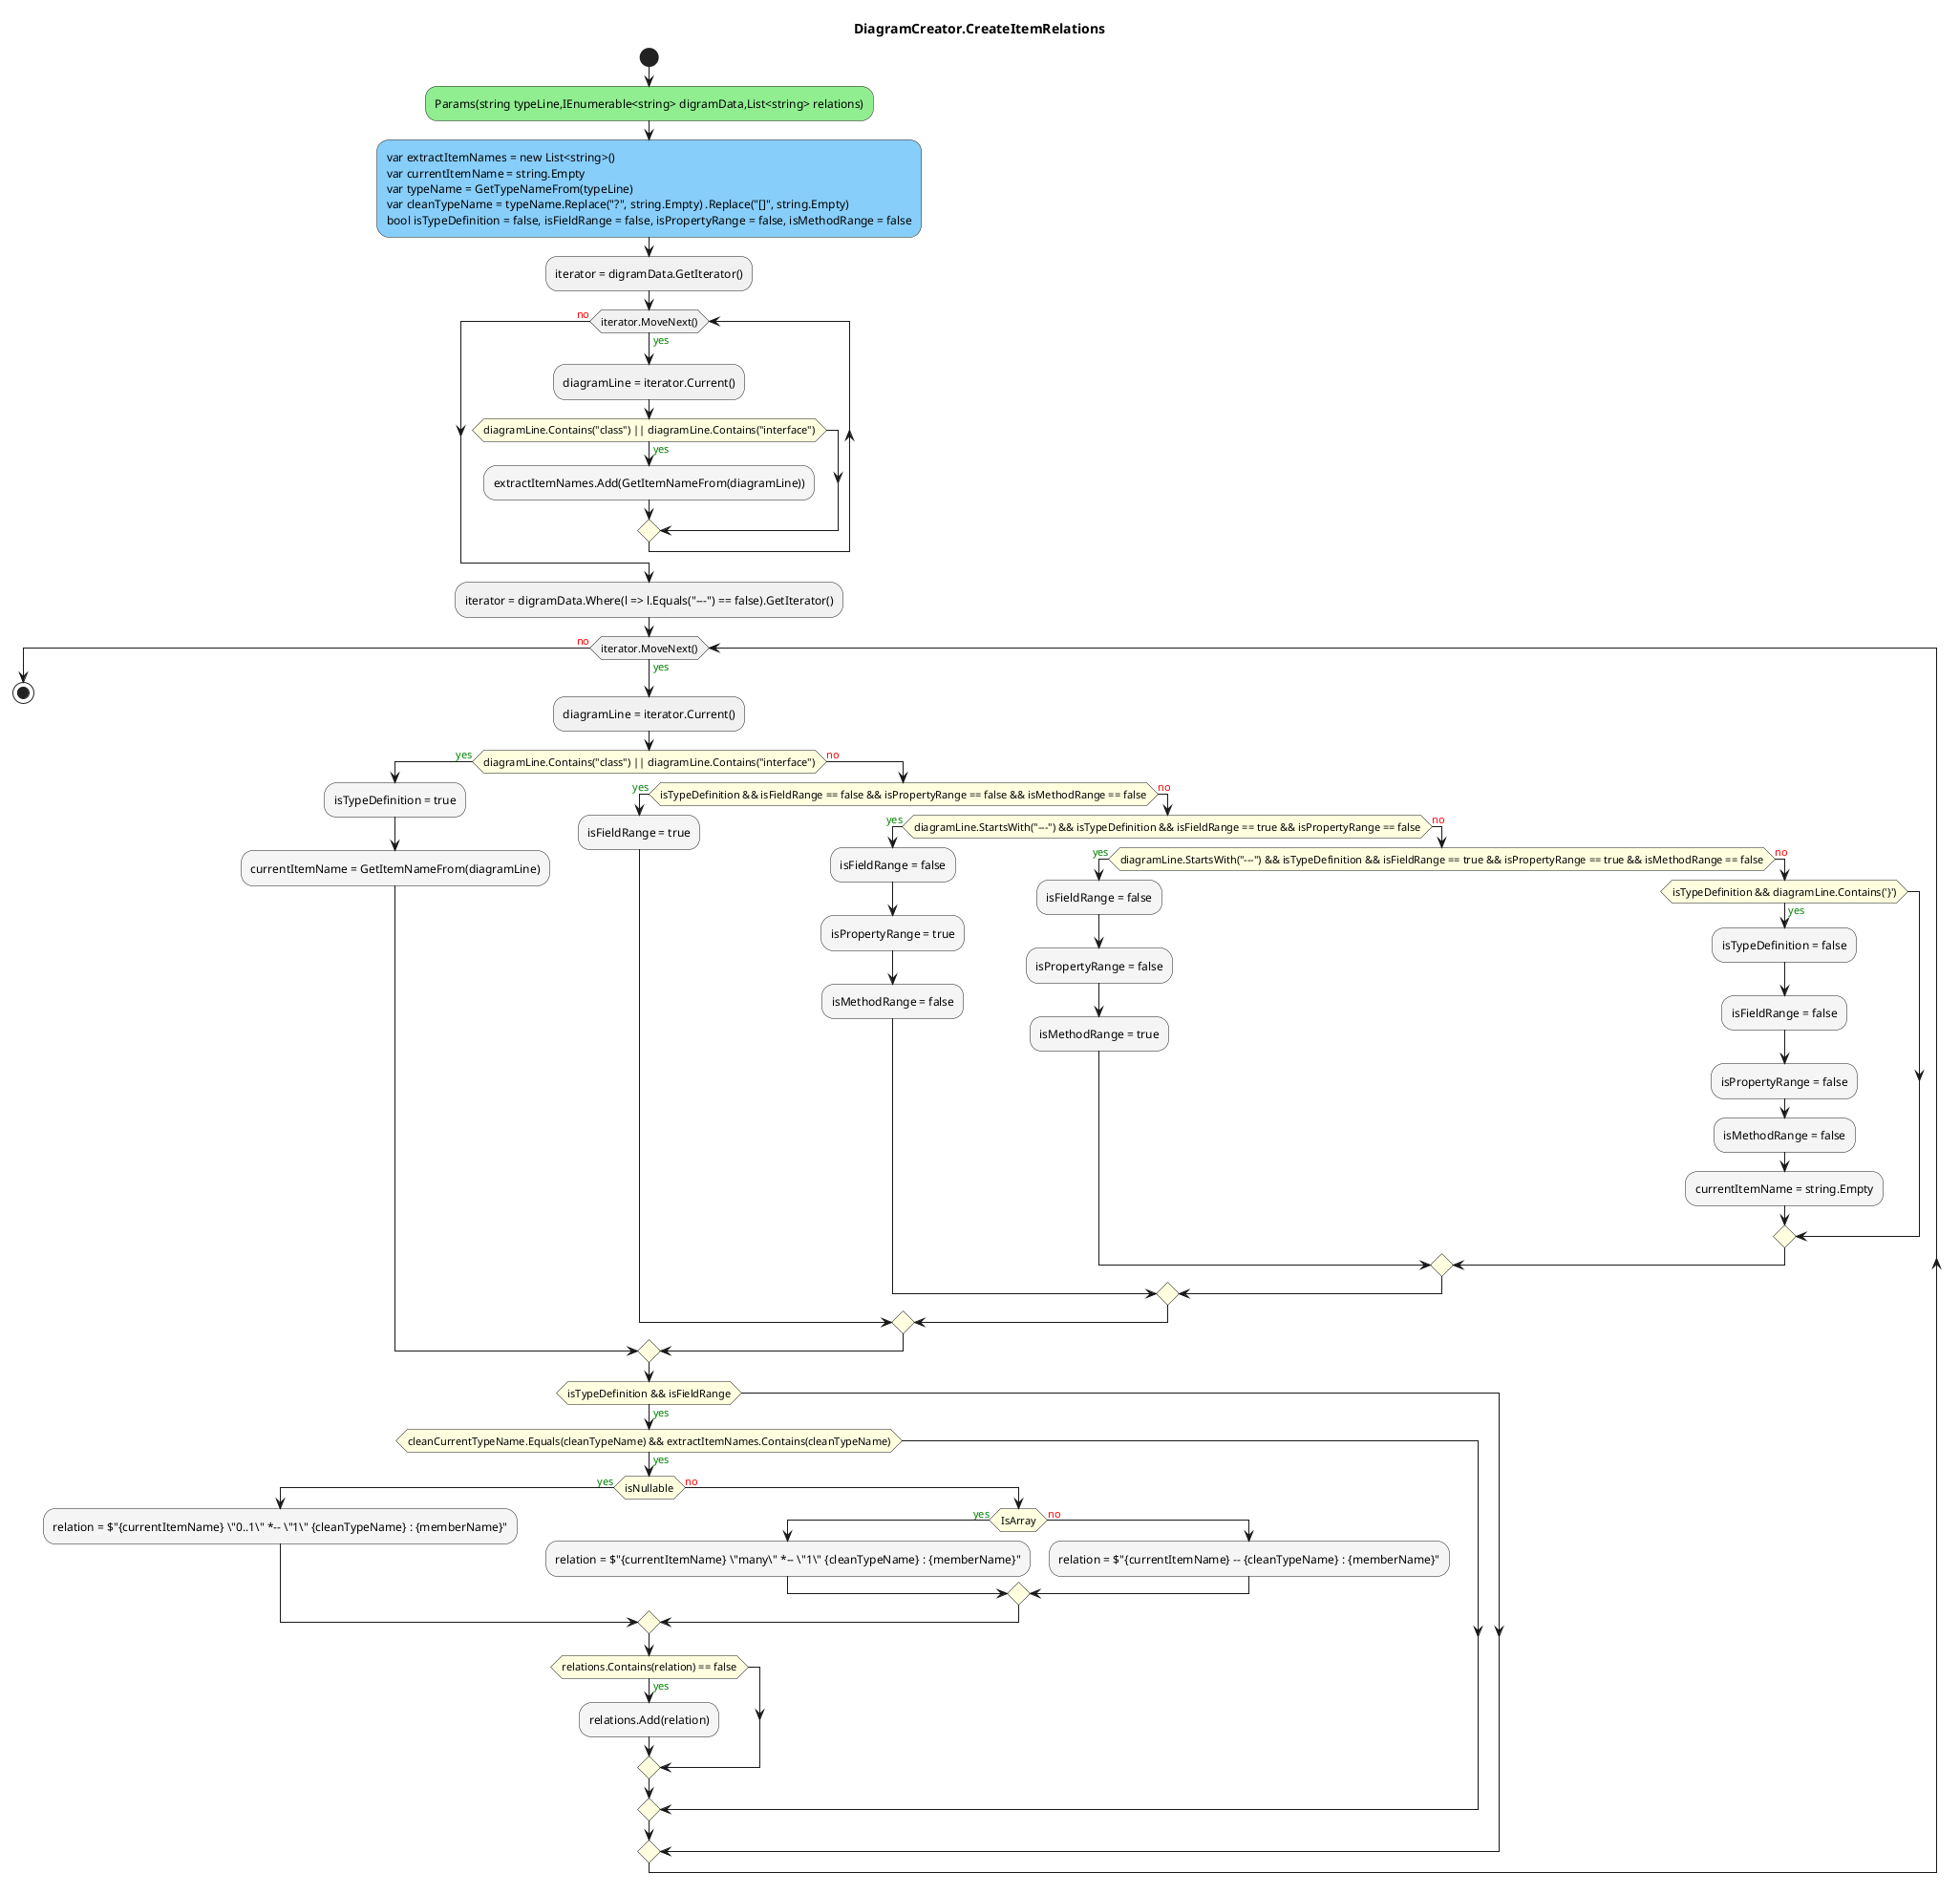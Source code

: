 @startuml DiagramCreator.CreateItemRelations
title DiagramCreator.CreateItemRelations
start
#LightGreen:Params(string typeLine,IEnumerable<string> digramData,List<string> relations);
#LightSkyBlue:var extractItemNames = new List<string>()\nvar currentItemName = string.Empty\nvar typeName = GetTypeNameFrom(typeLine)\nvar cleanTypeName = typeName.Replace("?", string.Empty) .Replace("[]", string.Empty)\nbool isTypeDefinition = false, isFieldRange = false, isPropertyRange = false, isMethodRange = false;
:iterator = digramData.GetIterator();
while (iterator.MoveNext()) is (<color:green>yes)
  :diagramLine = iterator.Current();
    #LightYellow:if (diagramLine.Contains("class") || diagramLine.Contains("interface")) then (<color:green>yes)
      #WhiteSmoke:extractItemNames.Add(GetItemNameFrom(diagramLine));
    endif
endwhile (<color:red>no)
:iterator = digramData.Where(l => l.Equals("---") == false).GetIterator();
while (iterator.MoveNext()) is (<color:green>yes)
  :diagramLine = iterator.Current();
    #LightYellow:if (diagramLine.Contains("class") || diagramLine.Contains("interface")) then (<color:green>yes)
      #WhiteSmoke:isTypeDefinition = true;
      #WhiteSmoke:currentItemName = GetItemNameFrom(diagramLine);
      else (<color:red>no)
        #LightYellow:if (isTypeDefinition && isFieldRange == false && isPropertyRange == false && isMethodRange == false) then (<color:green>yes)
          #WhiteSmoke:isFieldRange = true;
          else (<color:red>no)
            #LightYellow:if (diagramLine.StartsWith("---") && isTypeDefinition && isFieldRange == true && isPropertyRange == false) then (<color:green>yes)
              #WhiteSmoke:isFieldRange = false;
              #WhiteSmoke:isPropertyRange = true;
              #WhiteSmoke:isMethodRange = false;
              else (<color:red>no)
                #LightYellow:if (diagramLine.StartsWith("---") && isTypeDefinition && isFieldRange == true && isPropertyRange == true && isMethodRange == false) then (<color:green>yes)
                  #WhiteSmoke:isFieldRange = false;
                  #WhiteSmoke:isPropertyRange = false;
                  #WhiteSmoke:isMethodRange = true;
                  else (<color:red>no)
                    #LightYellow:if (isTypeDefinition && diagramLine.Contains('}')) then (<color:green>yes)
                      #WhiteSmoke:isTypeDefinition = false;
                      #WhiteSmoke:isFieldRange = false;
                      #WhiteSmoke:isPropertyRange = false;
                      #WhiteSmoke:isMethodRange = false;
                      #WhiteSmoke:currentItemName = string.Empty;
                    endif
                endif
            endif
        endif
    endif
    #LightYellow:if (isTypeDefinition && isFieldRange) then (<color:green>yes)
      #LightYellow:if (cleanCurrentTypeName.Equals(cleanTypeName) && extractItemNames.Contains(cleanTypeName)) then (<color:green>yes)
        #LightYellow:if (isNullable) then (<color:green>yes)
          #WhiteSmoke:relation = $"{currentItemName} \"0..1\" *-- \"1\" {cleanTypeName} : {memberName}";
          else (<color:red>no)
            #LightYellow:if (IsArray) then (<color:green>yes)
              #WhiteSmoke:relation = $"{currentItemName} \"many\" *-- \"1\" {cleanTypeName} : {memberName}";
              else (<color:red>no)
                #WhiteSmoke:relation = $"{currentItemName} -- {cleanTypeName} : {memberName}";
            endif
        endif
        #LightYellow:if (relations.Contains(relation) == false) then (<color:green>yes)
          #WhiteSmoke:relations.Add(relation);
        endif
      endif
    endif
endwhile (<color:red>no)
stop
@enduml
